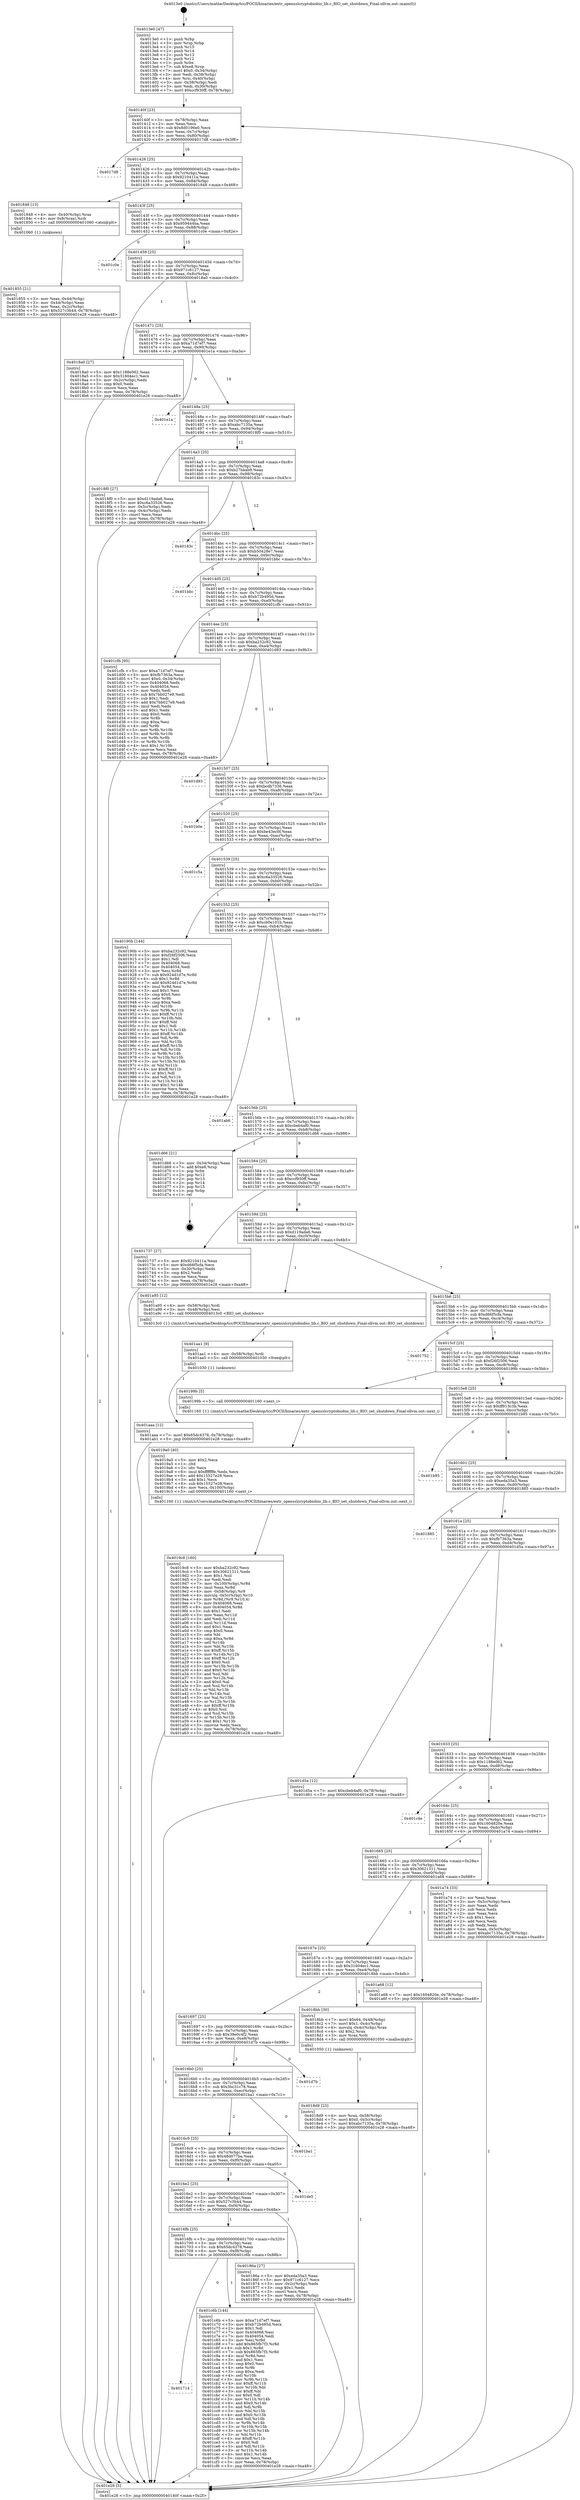 digraph "0x4013e0" {
  label = "0x4013e0 (/mnt/c/Users/mathe/Desktop/tcc/POCII/binaries/extr_opensslcryptobiobio_lib.c_BIO_set_shutdown_Final-ollvm.out::main(0))"
  labelloc = "t"
  node[shape=record]

  Entry [label="",width=0.3,height=0.3,shape=circle,fillcolor=black,style=filled]
  "0x40140f" [label="{
     0x40140f [23]\l
     | [instrs]\l
     &nbsp;&nbsp;0x40140f \<+3\>: mov -0x78(%rbp),%eax\l
     &nbsp;&nbsp;0x401412 \<+2\>: mov %eax,%ecx\l
     &nbsp;&nbsp;0x401414 \<+6\>: sub $0x8d0196e0,%ecx\l
     &nbsp;&nbsp;0x40141a \<+3\>: mov %eax,-0x7c(%rbp)\l
     &nbsp;&nbsp;0x40141d \<+3\>: mov %ecx,-0x80(%rbp)\l
     &nbsp;&nbsp;0x401420 \<+6\>: je 00000000004017d8 \<main+0x3f8\>\l
  }"]
  "0x4017d8" [label="{
     0x4017d8\l
  }", style=dashed]
  "0x401426" [label="{
     0x401426 [25]\l
     | [instrs]\l
     &nbsp;&nbsp;0x401426 \<+5\>: jmp 000000000040142b \<main+0x4b\>\l
     &nbsp;&nbsp;0x40142b \<+3\>: mov -0x7c(%rbp),%eax\l
     &nbsp;&nbsp;0x40142e \<+5\>: sub $0x9210411a,%eax\l
     &nbsp;&nbsp;0x401433 \<+6\>: mov %eax,-0x84(%rbp)\l
     &nbsp;&nbsp;0x401439 \<+6\>: je 0000000000401848 \<main+0x468\>\l
  }"]
  Exit [label="",width=0.3,height=0.3,shape=circle,fillcolor=black,style=filled,peripheries=2]
  "0x401848" [label="{
     0x401848 [13]\l
     | [instrs]\l
     &nbsp;&nbsp;0x401848 \<+4\>: mov -0x40(%rbp),%rax\l
     &nbsp;&nbsp;0x40184c \<+4\>: mov 0x8(%rax),%rdi\l
     &nbsp;&nbsp;0x401850 \<+5\>: call 0000000000401060 \<atoi@plt\>\l
     | [calls]\l
     &nbsp;&nbsp;0x401060 \{1\} (unknown)\l
  }"]
  "0x40143f" [label="{
     0x40143f [25]\l
     | [instrs]\l
     &nbsp;&nbsp;0x40143f \<+5\>: jmp 0000000000401444 \<main+0x64\>\l
     &nbsp;&nbsp;0x401444 \<+3\>: mov -0x7c(%rbp),%eax\l
     &nbsp;&nbsp;0x401447 \<+5\>: sub $0x959444ba,%eax\l
     &nbsp;&nbsp;0x40144c \<+6\>: mov %eax,-0x88(%rbp)\l
     &nbsp;&nbsp;0x401452 \<+6\>: je 0000000000401c0e \<main+0x82e\>\l
  }"]
  "0x401714" [label="{
     0x401714\l
  }", style=dashed]
  "0x401c0e" [label="{
     0x401c0e\l
  }", style=dashed]
  "0x401458" [label="{
     0x401458 [25]\l
     | [instrs]\l
     &nbsp;&nbsp;0x401458 \<+5\>: jmp 000000000040145d \<main+0x7d\>\l
     &nbsp;&nbsp;0x40145d \<+3\>: mov -0x7c(%rbp),%eax\l
     &nbsp;&nbsp;0x401460 \<+5\>: sub $0x971c6127,%eax\l
     &nbsp;&nbsp;0x401465 \<+6\>: mov %eax,-0x8c(%rbp)\l
     &nbsp;&nbsp;0x40146b \<+6\>: je 00000000004018a0 \<main+0x4c0\>\l
  }"]
  "0x401c6b" [label="{
     0x401c6b [144]\l
     | [instrs]\l
     &nbsp;&nbsp;0x401c6b \<+5\>: mov $0xa71d7ef7,%eax\l
     &nbsp;&nbsp;0x401c70 \<+5\>: mov $0xb72b495d,%ecx\l
     &nbsp;&nbsp;0x401c75 \<+2\>: mov $0x1,%dl\l
     &nbsp;&nbsp;0x401c77 \<+7\>: mov 0x404068,%esi\l
     &nbsp;&nbsp;0x401c7e \<+7\>: mov 0x404054,%edi\l
     &nbsp;&nbsp;0x401c85 \<+3\>: mov %esi,%r8d\l
     &nbsp;&nbsp;0x401c88 \<+7\>: add $0x865fb7f3,%r8d\l
     &nbsp;&nbsp;0x401c8f \<+4\>: sub $0x1,%r8d\l
     &nbsp;&nbsp;0x401c93 \<+7\>: sub $0x865fb7f3,%r8d\l
     &nbsp;&nbsp;0x401c9a \<+4\>: imul %r8d,%esi\l
     &nbsp;&nbsp;0x401c9e \<+3\>: and $0x1,%esi\l
     &nbsp;&nbsp;0x401ca1 \<+3\>: cmp $0x0,%esi\l
     &nbsp;&nbsp;0x401ca4 \<+4\>: sete %r9b\l
     &nbsp;&nbsp;0x401ca8 \<+3\>: cmp $0xa,%edi\l
     &nbsp;&nbsp;0x401cab \<+4\>: setl %r10b\l
     &nbsp;&nbsp;0x401caf \<+3\>: mov %r9b,%r11b\l
     &nbsp;&nbsp;0x401cb2 \<+4\>: xor $0xff,%r11b\l
     &nbsp;&nbsp;0x401cb6 \<+3\>: mov %r10b,%bl\l
     &nbsp;&nbsp;0x401cb9 \<+3\>: xor $0xff,%bl\l
     &nbsp;&nbsp;0x401cbc \<+3\>: xor $0x0,%dl\l
     &nbsp;&nbsp;0x401cbf \<+3\>: mov %r11b,%r14b\l
     &nbsp;&nbsp;0x401cc2 \<+4\>: and $0x0,%r14b\l
     &nbsp;&nbsp;0x401cc6 \<+3\>: and %dl,%r9b\l
     &nbsp;&nbsp;0x401cc9 \<+3\>: mov %bl,%r15b\l
     &nbsp;&nbsp;0x401ccc \<+4\>: and $0x0,%r15b\l
     &nbsp;&nbsp;0x401cd0 \<+3\>: and %dl,%r10b\l
     &nbsp;&nbsp;0x401cd3 \<+3\>: or %r9b,%r14b\l
     &nbsp;&nbsp;0x401cd6 \<+3\>: or %r10b,%r15b\l
     &nbsp;&nbsp;0x401cd9 \<+3\>: xor %r15b,%r14b\l
     &nbsp;&nbsp;0x401cdc \<+3\>: or %bl,%r11b\l
     &nbsp;&nbsp;0x401cdf \<+4\>: xor $0xff,%r11b\l
     &nbsp;&nbsp;0x401ce3 \<+3\>: or $0x0,%dl\l
     &nbsp;&nbsp;0x401ce6 \<+3\>: and %dl,%r11b\l
     &nbsp;&nbsp;0x401ce9 \<+3\>: or %r11b,%r14b\l
     &nbsp;&nbsp;0x401cec \<+4\>: test $0x1,%r14b\l
     &nbsp;&nbsp;0x401cf0 \<+3\>: cmovne %ecx,%eax\l
     &nbsp;&nbsp;0x401cf3 \<+3\>: mov %eax,-0x78(%rbp)\l
     &nbsp;&nbsp;0x401cf6 \<+5\>: jmp 0000000000401e28 \<main+0xa48\>\l
  }"]
  "0x4018a0" [label="{
     0x4018a0 [27]\l
     | [instrs]\l
     &nbsp;&nbsp;0x4018a0 \<+5\>: mov $0x1188e062,%eax\l
     &nbsp;&nbsp;0x4018a5 \<+5\>: mov $0x31604ec1,%ecx\l
     &nbsp;&nbsp;0x4018aa \<+3\>: mov -0x2c(%rbp),%edx\l
     &nbsp;&nbsp;0x4018ad \<+3\>: cmp $0x0,%edx\l
     &nbsp;&nbsp;0x4018b0 \<+3\>: cmove %ecx,%eax\l
     &nbsp;&nbsp;0x4018b3 \<+3\>: mov %eax,-0x78(%rbp)\l
     &nbsp;&nbsp;0x4018b6 \<+5\>: jmp 0000000000401e28 \<main+0xa48\>\l
  }"]
  "0x401471" [label="{
     0x401471 [25]\l
     | [instrs]\l
     &nbsp;&nbsp;0x401471 \<+5\>: jmp 0000000000401476 \<main+0x96\>\l
     &nbsp;&nbsp;0x401476 \<+3\>: mov -0x7c(%rbp),%eax\l
     &nbsp;&nbsp;0x401479 \<+5\>: sub $0xa71d7ef7,%eax\l
     &nbsp;&nbsp;0x40147e \<+6\>: mov %eax,-0x90(%rbp)\l
     &nbsp;&nbsp;0x401484 \<+6\>: je 0000000000401e1a \<main+0xa3a\>\l
  }"]
  "0x401aaa" [label="{
     0x401aaa [12]\l
     | [instrs]\l
     &nbsp;&nbsp;0x401aaa \<+7\>: movl $0x65dc4378,-0x78(%rbp)\l
     &nbsp;&nbsp;0x401ab1 \<+5\>: jmp 0000000000401e28 \<main+0xa48\>\l
  }"]
  "0x401e1a" [label="{
     0x401e1a\l
  }", style=dashed]
  "0x40148a" [label="{
     0x40148a [25]\l
     | [instrs]\l
     &nbsp;&nbsp;0x40148a \<+5\>: jmp 000000000040148f \<main+0xaf\>\l
     &nbsp;&nbsp;0x40148f \<+3\>: mov -0x7c(%rbp),%eax\l
     &nbsp;&nbsp;0x401492 \<+5\>: sub $0xabc7135a,%eax\l
     &nbsp;&nbsp;0x401497 \<+6\>: mov %eax,-0x94(%rbp)\l
     &nbsp;&nbsp;0x40149d \<+6\>: je 00000000004018f0 \<main+0x510\>\l
  }"]
  "0x401aa1" [label="{
     0x401aa1 [9]\l
     | [instrs]\l
     &nbsp;&nbsp;0x401aa1 \<+4\>: mov -0x58(%rbp),%rdi\l
     &nbsp;&nbsp;0x401aa5 \<+5\>: call 0000000000401030 \<free@plt\>\l
     | [calls]\l
     &nbsp;&nbsp;0x401030 \{1\} (unknown)\l
  }"]
  "0x4018f0" [label="{
     0x4018f0 [27]\l
     | [instrs]\l
     &nbsp;&nbsp;0x4018f0 \<+5\>: mov $0xd119ada6,%eax\l
     &nbsp;&nbsp;0x4018f5 \<+5\>: mov $0xc6a33526,%ecx\l
     &nbsp;&nbsp;0x4018fa \<+3\>: mov -0x5c(%rbp),%edx\l
     &nbsp;&nbsp;0x4018fd \<+3\>: cmp -0x4c(%rbp),%edx\l
     &nbsp;&nbsp;0x401900 \<+3\>: cmovl %ecx,%eax\l
     &nbsp;&nbsp;0x401903 \<+3\>: mov %eax,-0x78(%rbp)\l
     &nbsp;&nbsp;0x401906 \<+5\>: jmp 0000000000401e28 \<main+0xa48\>\l
  }"]
  "0x4014a3" [label="{
     0x4014a3 [25]\l
     | [instrs]\l
     &nbsp;&nbsp;0x4014a3 \<+5\>: jmp 00000000004014a8 \<main+0xc8\>\l
     &nbsp;&nbsp;0x4014a8 \<+3\>: mov -0x7c(%rbp),%eax\l
     &nbsp;&nbsp;0x4014ab \<+5\>: sub $0xb27bbab9,%eax\l
     &nbsp;&nbsp;0x4014b0 \<+6\>: mov %eax,-0x98(%rbp)\l
     &nbsp;&nbsp;0x4014b6 \<+6\>: je 000000000040183c \<main+0x45c\>\l
  }"]
  "0x4019c8" [label="{
     0x4019c8 [160]\l
     | [instrs]\l
     &nbsp;&nbsp;0x4019c8 \<+5\>: mov $0xba232c92,%ecx\l
     &nbsp;&nbsp;0x4019cd \<+5\>: mov $0x30621311,%edx\l
     &nbsp;&nbsp;0x4019d2 \<+3\>: mov $0x1,%sil\l
     &nbsp;&nbsp;0x4019d5 \<+2\>: xor %edi,%edi\l
     &nbsp;&nbsp;0x4019d7 \<+7\>: mov -0x100(%rbp),%r8d\l
     &nbsp;&nbsp;0x4019de \<+4\>: imul %eax,%r8d\l
     &nbsp;&nbsp;0x4019e2 \<+4\>: mov -0x58(%rbp),%r9\l
     &nbsp;&nbsp;0x4019e6 \<+4\>: movslq -0x5c(%rbp),%r10\l
     &nbsp;&nbsp;0x4019ea \<+4\>: mov %r8d,(%r9,%r10,4)\l
     &nbsp;&nbsp;0x4019ee \<+7\>: mov 0x404068,%eax\l
     &nbsp;&nbsp;0x4019f5 \<+8\>: mov 0x404054,%r8d\l
     &nbsp;&nbsp;0x4019fd \<+3\>: sub $0x1,%edi\l
     &nbsp;&nbsp;0x401a00 \<+3\>: mov %eax,%r11d\l
     &nbsp;&nbsp;0x401a03 \<+3\>: add %edi,%r11d\l
     &nbsp;&nbsp;0x401a06 \<+4\>: imul %r11d,%eax\l
     &nbsp;&nbsp;0x401a0a \<+3\>: and $0x1,%eax\l
     &nbsp;&nbsp;0x401a0d \<+3\>: cmp $0x0,%eax\l
     &nbsp;&nbsp;0x401a10 \<+3\>: sete %bl\l
     &nbsp;&nbsp;0x401a13 \<+4\>: cmp $0xa,%r8d\l
     &nbsp;&nbsp;0x401a17 \<+4\>: setl %r14b\l
     &nbsp;&nbsp;0x401a1b \<+3\>: mov %bl,%r15b\l
     &nbsp;&nbsp;0x401a1e \<+4\>: xor $0xff,%r15b\l
     &nbsp;&nbsp;0x401a22 \<+3\>: mov %r14b,%r12b\l
     &nbsp;&nbsp;0x401a25 \<+4\>: xor $0xff,%r12b\l
     &nbsp;&nbsp;0x401a29 \<+4\>: xor $0x0,%sil\l
     &nbsp;&nbsp;0x401a2d \<+3\>: mov %r15b,%r13b\l
     &nbsp;&nbsp;0x401a30 \<+4\>: and $0x0,%r13b\l
     &nbsp;&nbsp;0x401a34 \<+3\>: and %sil,%bl\l
     &nbsp;&nbsp;0x401a37 \<+3\>: mov %r12b,%al\l
     &nbsp;&nbsp;0x401a3a \<+2\>: and $0x0,%al\l
     &nbsp;&nbsp;0x401a3c \<+3\>: and %sil,%r14b\l
     &nbsp;&nbsp;0x401a3f \<+3\>: or %bl,%r13b\l
     &nbsp;&nbsp;0x401a42 \<+3\>: or %r14b,%al\l
     &nbsp;&nbsp;0x401a45 \<+3\>: xor %al,%r13b\l
     &nbsp;&nbsp;0x401a48 \<+3\>: or %r12b,%r15b\l
     &nbsp;&nbsp;0x401a4b \<+4\>: xor $0xff,%r15b\l
     &nbsp;&nbsp;0x401a4f \<+4\>: or $0x0,%sil\l
     &nbsp;&nbsp;0x401a53 \<+3\>: and %sil,%r15b\l
     &nbsp;&nbsp;0x401a56 \<+3\>: or %r15b,%r13b\l
     &nbsp;&nbsp;0x401a59 \<+4\>: test $0x1,%r13b\l
     &nbsp;&nbsp;0x401a5d \<+3\>: cmovne %edx,%ecx\l
     &nbsp;&nbsp;0x401a60 \<+3\>: mov %ecx,-0x78(%rbp)\l
     &nbsp;&nbsp;0x401a63 \<+5\>: jmp 0000000000401e28 \<main+0xa48\>\l
  }"]
  "0x40183c" [label="{
     0x40183c\l
  }", style=dashed]
  "0x4014bc" [label="{
     0x4014bc [25]\l
     | [instrs]\l
     &nbsp;&nbsp;0x4014bc \<+5\>: jmp 00000000004014c1 \<main+0xe1\>\l
     &nbsp;&nbsp;0x4014c1 \<+3\>: mov -0x7c(%rbp),%eax\l
     &nbsp;&nbsp;0x4014c4 \<+5\>: sub $0xb50428e7,%eax\l
     &nbsp;&nbsp;0x4014c9 \<+6\>: mov %eax,-0x9c(%rbp)\l
     &nbsp;&nbsp;0x4014cf \<+6\>: je 0000000000401bbc \<main+0x7dc\>\l
  }"]
  "0x4019a0" [label="{
     0x4019a0 [40]\l
     | [instrs]\l
     &nbsp;&nbsp;0x4019a0 \<+5\>: mov $0x2,%ecx\l
     &nbsp;&nbsp;0x4019a5 \<+1\>: cltd\l
     &nbsp;&nbsp;0x4019a6 \<+2\>: idiv %ecx\l
     &nbsp;&nbsp;0x4019a8 \<+6\>: imul $0xfffffffe,%edx,%ecx\l
     &nbsp;&nbsp;0x4019ae \<+6\>: add $0x15527e28,%ecx\l
     &nbsp;&nbsp;0x4019b4 \<+3\>: add $0x1,%ecx\l
     &nbsp;&nbsp;0x4019b7 \<+6\>: sub $0x15527e28,%ecx\l
     &nbsp;&nbsp;0x4019bd \<+6\>: mov %ecx,-0x100(%rbp)\l
     &nbsp;&nbsp;0x4019c3 \<+5\>: call 0000000000401160 \<next_i\>\l
     | [calls]\l
     &nbsp;&nbsp;0x401160 \{1\} (/mnt/c/Users/mathe/Desktop/tcc/POCII/binaries/extr_opensslcryptobiobio_lib.c_BIO_set_shutdown_Final-ollvm.out::next_i)\l
  }"]
  "0x401bbc" [label="{
     0x401bbc\l
  }", style=dashed]
  "0x4014d5" [label="{
     0x4014d5 [25]\l
     | [instrs]\l
     &nbsp;&nbsp;0x4014d5 \<+5\>: jmp 00000000004014da \<main+0xfa\>\l
     &nbsp;&nbsp;0x4014da \<+3\>: mov -0x7c(%rbp),%eax\l
     &nbsp;&nbsp;0x4014dd \<+5\>: sub $0xb72b495d,%eax\l
     &nbsp;&nbsp;0x4014e2 \<+6\>: mov %eax,-0xa0(%rbp)\l
     &nbsp;&nbsp;0x4014e8 \<+6\>: je 0000000000401cfb \<main+0x91b\>\l
  }"]
  "0x4018d9" [label="{
     0x4018d9 [23]\l
     | [instrs]\l
     &nbsp;&nbsp;0x4018d9 \<+4\>: mov %rax,-0x58(%rbp)\l
     &nbsp;&nbsp;0x4018dd \<+7\>: movl $0x0,-0x5c(%rbp)\l
     &nbsp;&nbsp;0x4018e4 \<+7\>: movl $0xabc7135a,-0x78(%rbp)\l
     &nbsp;&nbsp;0x4018eb \<+5\>: jmp 0000000000401e28 \<main+0xa48\>\l
  }"]
  "0x401cfb" [label="{
     0x401cfb [95]\l
     | [instrs]\l
     &nbsp;&nbsp;0x401cfb \<+5\>: mov $0xa71d7ef7,%eax\l
     &nbsp;&nbsp;0x401d00 \<+5\>: mov $0xfb7363a,%ecx\l
     &nbsp;&nbsp;0x401d05 \<+7\>: movl $0x0,-0x34(%rbp)\l
     &nbsp;&nbsp;0x401d0c \<+7\>: mov 0x404068,%edx\l
     &nbsp;&nbsp;0x401d13 \<+7\>: mov 0x404054,%esi\l
     &nbsp;&nbsp;0x401d1a \<+2\>: mov %edx,%edi\l
     &nbsp;&nbsp;0x401d1c \<+6\>: sub $0x7bb027e9,%edi\l
     &nbsp;&nbsp;0x401d22 \<+3\>: sub $0x1,%edi\l
     &nbsp;&nbsp;0x401d25 \<+6\>: add $0x7bb027e9,%edi\l
     &nbsp;&nbsp;0x401d2b \<+3\>: imul %edi,%edx\l
     &nbsp;&nbsp;0x401d2e \<+3\>: and $0x1,%edx\l
     &nbsp;&nbsp;0x401d31 \<+3\>: cmp $0x0,%edx\l
     &nbsp;&nbsp;0x401d34 \<+4\>: sete %r8b\l
     &nbsp;&nbsp;0x401d38 \<+3\>: cmp $0xa,%esi\l
     &nbsp;&nbsp;0x401d3b \<+4\>: setl %r9b\l
     &nbsp;&nbsp;0x401d3f \<+3\>: mov %r8b,%r10b\l
     &nbsp;&nbsp;0x401d42 \<+3\>: and %r9b,%r10b\l
     &nbsp;&nbsp;0x401d45 \<+3\>: xor %r9b,%r8b\l
     &nbsp;&nbsp;0x401d48 \<+3\>: or %r8b,%r10b\l
     &nbsp;&nbsp;0x401d4b \<+4\>: test $0x1,%r10b\l
     &nbsp;&nbsp;0x401d4f \<+3\>: cmovne %ecx,%eax\l
     &nbsp;&nbsp;0x401d52 \<+3\>: mov %eax,-0x78(%rbp)\l
     &nbsp;&nbsp;0x401d55 \<+5\>: jmp 0000000000401e28 \<main+0xa48\>\l
  }"]
  "0x4014ee" [label="{
     0x4014ee [25]\l
     | [instrs]\l
     &nbsp;&nbsp;0x4014ee \<+5\>: jmp 00000000004014f3 \<main+0x113\>\l
     &nbsp;&nbsp;0x4014f3 \<+3\>: mov -0x7c(%rbp),%eax\l
     &nbsp;&nbsp;0x4014f6 \<+5\>: sub $0xba232c92,%eax\l
     &nbsp;&nbsp;0x4014fb \<+6\>: mov %eax,-0xa4(%rbp)\l
     &nbsp;&nbsp;0x401501 \<+6\>: je 0000000000401d93 \<main+0x9b3\>\l
  }"]
  "0x4016fb" [label="{
     0x4016fb [25]\l
     | [instrs]\l
     &nbsp;&nbsp;0x4016fb \<+5\>: jmp 0000000000401700 \<main+0x320\>\l
     &nbsp;&nbsp;0x401700 \<+3\>: mov -0x7c(%rbp),%eax\l
     &nbsp;&nbsp;0x401703 \<+5\>: sub $0x65dc4378,%eax\l
     &nbsp;&nbsp;0x401708 \<+6\>: mov %eax,-0xf8(%rbp)\l
     &nbsp;&nbsp;0x40170e \<+6\>: je 0000000000401c6b \<main+0x88b\>\l
  }"]
  "0x401d93" [label="{
     0x401d93\l
  }", style=dashed]
  "0x401507" [label="{
     0x401507 [25]\l
     | [instrs]\l
     &nbsp;&nbsp;0x401507 \<+5\>: jmp 000000000040150c \<main+0x12c\>\l
     &nbsp;&nbsp;0x40150c \<+3\>: mov -0x7c(%rbp),%eax\l
     &nbsp;&nbsp;0x40150f \<+5\>: sub $0xbcdb7336,%eax\l
     &nbsp;&nbsp;0x401514 \<+6\>: mov %eax,-0xa8(%rbp)\l
     &nbsp;&nbsp;0x40151a \<+6\>: je 0000000000401b0e \<main+0x72e\>\l
  }"]
  "0x40186a" [label="{
     0x40186a [27]\l
     | [instrs]\l
     &nbsp;&nbsp;0x40186a \<+5\>: mov $0xeda35a3,%eax\l
     &nbsp;&nbsp;0x40186f \<+5\>: mov $0x971c6127,%ecx\l
     &nbsp;&nbsp;0x401874 \<+3\>: mov -0x2c(%rbp),%edx\l
     &nbsp;&nbsp;0x401877 \<+3\>: cmp $0x1,%edx\l
     &nbsp;&nbsp;0x40187a \<+3\>: cmovl %ecx,%eax\l
     &nbsp;&nbsp;0x40187d \<+3\>: mov %eax,-0x78(%rbp)\l
     &nbsp;&nbsp;0x401880 \<+5\>: jmp 0000000000401e28 \<main+0xa48\>\l
  }"]
  "0x401b0e" [label="{
     0x401b0e\l
  }", style=dashed]
  "0x401520" [label="{
     0x401520 [25]\l
     | [instrs]\l
     &nbsp;&nbsp;0x401520 \<+5\>: jmp 0000000000401525 \<main+0x145\>\l
     &nbsp;&nbsp;0x401525 \<+3\>: mov -0x7c(%rbp),%eax\l
     &nbsp;&nbsp;0x401528 \<+5\>: sub $0xbe43ec0f,%eax\l
     &nbsp;&nbsp;0x40152d \<+6\>: mov %eax,-0xac(%rbp)\l
     &nbsp;&nbsp;0x401533 \<+6\>: je 0000000000401c5a \<main+0x87a\>\l
  }"]
  "0x4016e2" [label="{
     0x4016e2 [25]\l
     | [instrs]\l
     &nbsp;&nbsp;0x4016e2 \<+5\>: jmp 00000000004016e7 \<main+0x307\>\l
     &nbsp;&nbsp;0x4016e7 \<+3\>: mov -0x7c(%rbp),%eax\l
     &nbsp;&nbsp;0x4016ea \<+5\>: sub $0x527c3b44,%eax\l
     &nbsp;&nbsp;0x4016ef \<+6\>: mov %eax,-0xf4(%rbp)\l
     &nbsp;&nbsp;0x4016f5 \<+6\>: je 000000000040186a \<main+0x48a\>\l
  }"]
  "0x401c5a" [label="{
     0x401c5a\l
  }", style=dashed]
  "0x401539" [label="{
     0x401539 [25]\l
     | [instrs]\l
     &nbsp;&nbsp;0x401539 \<+5\>: jmp 000000000040153e \<main+0x15e\>\l
     &nbsp;&nbsp;0x40153e \<+3\>: mov -0x7c(%rbp),%eax\l
     &nbsp;&nbsp;0x401541 \<+5\>: sub $0xc6a33526,%eax\l
     &nbsp;&nbsp;0x401546 \<+6\>: mov %eax,-0xb0(%rbp)\l
     &nbsp;&nbsp;0x40154c \<+6\>: je 000000000040190b \<main+0x52b\>\l
  }"]
  "0x401de5" [label="{
     0x401de5\l
  }", style=dashed]
  "0x40190b" [label="{
     0x40190b [144]\l
     | [instrs]\l
     &nbsp;&nbsp;0x40190b \<+5\>: mov $0xba232c92,%eax\l
     &nbsp;&nbsp;0x401910 \<+5\>: mov $0xf26f2506,%ecx\l
     &nbsp;&nbsp;0x401915 \<+2\>: mov $0x1,%dl\l
     &nbsp;&nbsp;0x401917 \<+7\>: mov 0x404068,%esi\l
     &nbsp;&nbsp;0x40191e \<+7\>: mov 0x404054,%edi\l
     &nbsp;&nbsp;0x401925 \<+3\>: mov %esi,%r8d\l
     &nbsp;&nbsp;0x401928 \<+7\>: sub $0x924d1d7e,%r8d\l
     &nbsp;&nbsp;0x40192f \<+4\>: sub $0x1,%r8d\l
     &nbsp;&nbsp;0x401933 \<+7\>: add $0x924d1d7e,%r8d\l
     &nbsp;&nbsp;0x40193a \<+4\>: imul %r8d,%esi\l
     &nbsp;&nbsp;0x40193e \<+3\>: and $0x1,%esi\l
     &nbsp;&nbsp;0x401941 \<+3\>: cmp $0x0,%esi\l
     &nbsp;&nbsp;0x401944 \<+4\>: sete %r9b\l
     &nbsp;&nbsp;0x401948 \<+3\>: cmp $0xa,%edi\l
     &nbsp;&nbsp;0x40194b \<+4\>: setl %r10b\l
     &nbsp;&nbsp;0x40194f \<+3\>: mov %r9b,%r11b\l
     &nbsp;&nbsp;0x401952 \<+4\>: xor $0xff,%r11b\l
     &nbsp;&nbsp;0x401956 \<+3\>: mov %r10b,%bl\l
     &nbsp;&nbsp;0x401959 \<+3\>: xor $0xff,%bl\l
     &nbsp;&nbsp;0x40195c \<+3\>: xor $0x1,%dl\l
     &nbsp;&nbsp;0x40195f \<+3\>: mov %r11b,%r14b\l
     &nbsp;&nbsp;0x401962 \<+4\>: and $0xff,%r14b\l
     &nbsp;&nbsp;0x401966 \<+3\>: and %dl,%r9b\l
     &nbsp;&nbsp;0x401969 \<+3\>: mov %bl,%r15b\l
     &nbsp;&nbsp;0x40196c \<+4\>: and $0xff,%r15b\l
     &nbsp;&nbsp;0x401970 \<+3\>: and %dl,%r10b\l
     &nbsp;&nbsp;0x401973 \<+3\>: or %r9b,%r14b\l
     &nbsp;&nbsp;0x401976 \<+3\>: or %r10b,%r15b\l
     &nbsp;&nbsp;0x401979 \<+3\>: xor %r15b,%r14b\l
     &nbsp;&nbsp;0x40197c \<+3\>: or %bl,%r11b\l
     &nbsp;&nbsp;0x40197f \<+4\>: xor $0xff,%r11b\l
     &nbsp;&nbsp;0x401983 \<+3\>: or $0x1,%dl\l
     &nbsp;&nbsp;0x401986 \<+3\>: and %dl,%r11b\l
     &nbsp;&nbsp;0x401989 \<+3\>: or %r11b,%r14b\l
     &nbsp;&nbsp;0x40198c \<+4\>: test $0x1,%r14b\l
     &nbsp;&nbsp;0x401990 \<+3\>: cmovne %ecx,%eax\l
     &nbsp;&nbsp;0x401993 \<+3\>: mov %eax,-0x78(%rbp)\l
     &nbsp;&nbsp;0x401996 \<+5\>: jmp 0000000000401e28 \<main+0xa48\>\l
  }"]
  "0x401552" [label="{
     0x401552 [25]\l
     | [instrs]\l
     &nbsp;&nbsp;0x401552 \<+5\>: jmp 0000000000401557 \<main+0x177\>\l
     &nbsp;&nbsp;0x401557 \<+3\>: mov -0x7c(%rbp),%eax\l
     &nbsp;&nbsp;0x40155a \<+5\>: sub $0xcb0e101b,%eax\l
     &nbsp;&nbsp;0x40155f \<+6\>: mov %eax,-0xb4(%rbp)\l
     &nbsp;&nbsp;0x401565 \<+6\>: je 0000000000401ab6 \<main+0x6d6\>\l
  }"]
  "0x4016c9" [label="{
     0x4016c9 [25]\l
     | [instrs]\l
     &nbsp;&nbsp;0x4016c9 \<+5\>: jmp 00000000004016ce \<main+0x2ee\>\l
     &nbsp;&nbsp;0x4016ce \<+3\>: mov -0x7c(%rbp),%eax\l
     &nbsp;&nbsp;0x4016d1 \<+5\>: sub $0x48d077ba,%eax\l
     &nbsp;&nbsp;0x4016d6 \<+6\>: mov %eax,-0xf0(%rbp)\l
     &nbsp;&nbsp;0x4016dc \<+6\>: je 0000000000401de5 \<main+0xa05\>\l
  }"]
  "0x401ab6" [label="{
     0x401ab6\l
  }", style=dashed]
  "0x40156b" [label="{
     0x40156b [25]\l
     | [instrs]\l
     &nbsp;&nbsp;0x40156b \<+5\>: jmp 0000000000401570 \<main+0x190\>\l
     &nbsp;&nbsp;0x401570 \<+3\>: mov -0x7c(%rbp),%eax\l
     &nbsp;&nbsp;0x401573 \<+5\>: sub $0xcbeb4af0,%eax\l
     &nbsp;&nbsp;0x401578 \<+6\>: mov %eax,-0xb8(%rbp)\l
     &nbsp;&nbsp;0x40157e \<+6\>: je 0000000000401d66 \<main+0x986\>\l
  }"]
  "0x401ba1" [label="{
     0x401ba1\l
  }", style=dashed]
  "0x401d66" [label="{
     0x401d66 [21]\l
     | [instrs]\l
     &nbsp;&nbsp;0x401d66 \<+3\>: mov -0x34(%rbp),%eax\l
     &nbsp;&nbsp;0x401d69 \<+7\>: add $0xe8,%rsp\l
     &nbsp;&nbsp;0x401d70 \<+1\>: pop %rbx\l
     &nbsp;&nbsp;0x401d71 \<+2\>: pop %r12\l
     &nbsp;&nbsp;0x401d73 \<+2\>: pop %r13\l
     &nbsp;&nbsp;0x401d75 \<+2\>: pop %r14\l
     &nbsp;&nbsp;0x401d77 \<+2\>: pop %r15\l
     &nbsp;&nbsp;0x401d79 \<+1\>: pop %rbp\l
     &nbsp;&nbsp;0x401d7a \<+1\>: ret\l
  }"]
  "0x401584" [label="{
     0x401584 [25]\l
     | [instrs]\l
     &nbsp;&nbsp;0x401584 \<+5\>: jmp 0000000000401589 \<main+0x1a9\>\l
     &nbsp;&nbsp;0x401589 \<+3\>: mov -0x7c(%rbp),%eax\l
     &nbsp;&nbsp;0x40158c \<+5\>: sub $0xccf930ff,%eax\l
     &nbsp;&nbsp;0x401591 \<+6\>: mov %eax,-0xbc(%rbp)\l
     &nbsp;&nbsp;0x401597 \<+6\>: je 0000000000401737 \<main+0x357\>\l
  }"]
  "0x4016b0" [label="{
     0x4016b0 [25]\l
     | [instrs]\l
     &nbsp;&nbsp;0x4016b0 \<+5\>: jmp 00000000004016b5 \<main+0x2d5\>\l
     &nbsp;&nbsp;0x4016b5 \<+3\>: mov -0x7c(%rbp),%eax\l
     &nbsp;&nbsp;0x4016b8 \<+5\>: sub $0x3bc31c78,%eax\l
     &nbsp;&nbsp;0x4016bd \<+6\>: mov %eax,-0xec(%rbp)\l
     &nbsp;&nbsp;0x4016c3 \<+6\>: je 0000000000401ba1 \<main+0x7c1\>\l
  }"]
  "0x401737" [label="{
     0x401737 [27]\l
     | [instrs]\l
     &nbsp;&nbsp;0x401737 \<+5\>: mov $0x9210411a,%eax\l
     &nbsp;&nbsp;0x40173c \<+5\>: mov $0xd66f5cfa,%ecx\l
     &nbsp;&nbsp;0x401741 \<+3\>: mov -0x30(%rbp),%edx\l
     &nbsp;&nbsp;0x401744 \<+3\>: cmp $0x2,%edx\l
     &nbsp;&nbsp;0x401747 \<+3\>: cmovne %ecx,%eax\l
     &nbsp;&nbsp;0x40174a \<+3\>: mov %eax,-0x78(%rbp)\l
     &nbsp;&nbsp;0x40174d \<+5\>: jmp 0000000000401e28 \<main+0xa48\>\l
  }"]
  "0x40159d" [label="{
     0x40159d [25]\l
     | [instrs]\l
     &nbsp;&nbsp;0x40159d \<+5\>: jmp 00000000004015a2 \<main+0x1c2\>\l
     &nbsp;&nbsp;0x4015a2 \<+3\>: mov -0x7c(%rbp),%eax\l
     &nbsp;&nbsp;0x4015a5 \<+5\>: sub $0xd119ada6,%eax\l
     &nbsp;&nbsp;0x4015aa \<+6\>: mov %eax,-0xc0(%rbp)\l
     &nbsp;&nbsp;0x4015b0 \<+6\>: je 0000000000401a95 \<main+0x6b5\>\l
  }"]
  "0x401e28" [label="{
     0x401e28 [5]\l
     | [instrs]\l
     &nbsp;&nbsp;0x401e28 \<+5\>: jmp 000000000040140f \<main+0x2f\>\l
  }"]
  "0x4013e0" [label="{
     0x4013e0 [47]\l
     | [instrs]\l
     &nbsp;&nbsp;0x4013e0 \<+1\>: push %rbp\l
     &nbsp;&nbsp;0x4013e1 \<+3\>: mov %rsp,%rbp\l
     &nbsp;&nbsp;0x4013e4 \<+2\>: push %r15\l
     &nbsp;&nbsp;0x4013e6 \<+2\>: push %r14\l
     &nbsp;&nbsp;0x4013e8 \<+2\>: push %r13\l
     &nbsp;&nbsp;0x4013ea \<+2\>: push %r12\l
     &nbsp;&nbsp;0x4013ec \<+1\>: push %rbx\l
     &nbsp;&nbsp;0x4013ed \<+7\>: sub $0xe8,%rsp\l
     &nbsp;&nbsp;0x4013f4 \<+7\>: movl $0x0,-0x34(%rbp)\l
     &nbsp;&nbsp;0x4013fb \<+3\>: mov %edi,-0x38(%rbp)\l
     &nbsp;&nbsp;0x4013fe \<+4\>: mov %rsi,-0x40(%rbp)\l
     &nbsp;&nbsp;0x401402 \<+3\>: mov -0x38(%rbp),%edi\l
     &nbsp;&nbsp;0x401405 \<+3\>: mov %edi,-0x30(%rbp)\l
     &nbsp;&nbsp;0x401408 \<+7\>: movl $0xccf930ff,-0x78(%rbp)\l
  }"]
  "0x401855" [label="{
     0x401855 [21]\l
     | [instrs]\l
     &nbsp;&nbsp;0x401855 \<+3\>: mov %eax,-0x44(%rbp)\l
     &nbsp;&nbsp;0x401858 \<+3\>: mov -0x44(%rbp),%eax\l
     &nbsp;&nbsp;0x40185b \<+3\>: mov %eax,-0x2c(%rbp)\l
     &nbsp;&nbsp;0x40185e \<+7\>: movl $0x527c3b44,-0x78(%rbp)\l
     &nbsp;&nbsp;0x401865 \<+5\>: jmp 0000000000401e28 \<main+0xa48\>\l
  }"]
  "0x401d7b" [label="{
     0x401d7b\l
  }", style=dashed]
  "0x401a95" [label="{
     0x401a95 [12]\l
     | [instrs]\l
     &nbsp;&nbsp;0x401a95 \<+4\>: mov -0x58(%rbp),%rdi\l
     &nbsp;&nbsp;0x401a99 \<+3\>: mov -0x48(%rbp),%esi\l
     &nbsp;&nbsp;0x401a9c \<+5\>: call 00000000004013c0 \<BIO_set_shutdown\>\l
     | [calls]\l
     &nbsp;&nbsp;0x4013c0 \{1\} (/mnt/c/Users/mathe/Desktop/tcc/POCII/binaries/extr_opensslcryptobiobio_lib.c_BIO_set_shutdown_Final-ollvm.out::BIO_set_shutdown)\l
  }"]
  "0x4015b6" [label="{
     0x4015b6 [25]\l
     | [instrs]\l
     &nbsp;&nbsp;0x4015b6 \<+5\>: jmp 00000000004015bb \<main+0x1db\>\l
     &nbsp;&nbsp;0x4015bb \<+3\>: mov -0x7c(%rbp),%eax\l
     &nbsp;&nbsp;0x4015be \<+5\>: sub $0xd66f5cfa,%eax\l
     &nbsp;&nbsp;0x4015c3 \<+6\>: mov %eax,-0xc4(%rbp)\l
     &nbsp;&nbsp;0x4015c9 \<+6\>: je 0000000000401752 \<main+0x372\>\l
  }"]
  "0x401697" [label="{
     0x401697 [25]\l
     | [instrs]\l
     &nbsp;&nbsp;0x401697 \<+5\>: jmp 000000000040169c \<main+0x2bc\>\l
     &nbsp;&nbsp;0x40169c \<+3\>: mov -0x7c(%rbp),%eax\l
     &nbsp;&nbsp;0x40169f \<+5\>: sub $0x39e0c4f2,%eax\l
     &nbsp;&nbsp;0x4016a4 \<+6\>: mov %eax,-0xe8(%rbp)\l
     &nbsp;&nbsp;0x4016aa \<+6\>: je 0000000000401d7b \<main+0x99b\>\l
  }"]
  "0x401752" [label="{
     0x401752\l
  }", style=dashed]
  "0x4015cf" [label="{
     0x4015cf [25]\l
     | [instrs]\l
     &nbsp;&nbsp;0x4015cf \<+5\>: jmp 00000000004015d4 \<main+0x1f4\>\l
     &nbsp;&nbsp;0x4015d4 \<+3\>: mov -0x7c(%rbp),%eax\l
     &nbsp;&nbsp;0x4015d7 \<+5\>: sub $0xf26f2506,%eax\l
     &nbsp;&nbsp;0x4015dc \<+6\>: mov %eax,-0xc8(%rbp)\l
     &nbsp;&nbsp;0x4015e2 \<+6\>: je 000000000040199b \<main+0x5bb\>\l
  }"]
  "0x4018bb" [label="{
     0x4018bb [30]\l
     | [instrs]\l
     &nbsp;&nbsp;0x4018bb \<+7\>: movl $0x64,-0x48(%rbp)\l
     &nbsp;&nbsp;0x4018c2 \<+7\>: movl $0x1,-0x4c(%rbp)\l
     &nbsp;&nbsp;0x4018c9 \<+4\>: movslq -0x4c(%rbp),%rax\l
     &nbsp;&nbsp;0x4018cd \<+4\>: shl $0x2,%rax\l
     &nbsp;&nbsp;0x4018d1 \<+3\>: mov %rax,%rdi\l
     &nbsp;&nbsp;0x4018d4 \<+5\>: call 0000000000401050 \<malloc@plt\>\l
     | [calls]\l
     &nbsp;&nbsp;0x401050 \{1\} (unknown)\l
  }"]
  "0x40199b" [label="{
     0x40199b [5]\l
     | [instrs]\l
     &nbsp;&nbsp;0x40199b \<+5\>: call 0000000000401160 \<next_i\>\l
     | [calls]\l
     &nbsp;&nbsp;0x401160 \{1\} (/mnt/c/Users/mathe/Desktop/tcc/POCII/binaries/extr_opensslcryptobiobio_lib.c_BIO_set_shutdown_Final-ollvm.out::next_i)\l
  }"]
  "0x4015e8" [label="{
     0x4015e8 [25]\l
     | [instrs]\l
     &nbsp;&nbsp;0x4015e8 \<+5\>: jmp 00000000004015ed \<main+0x20d\>\l
     &nbsp;&nbsp;0x4015ed \<+3\>: mov -0x7c(%rbp),%eax\l
     &nbsp;&nbsp;0x4015f0 \<+5\>: sub $0xff913c3b,%eax\l
     &nbsp;&nbsp;0x4015f5 \<+6\>: mov %eax,-0xcc(%rbp)\l
     &nbsp;&nbsp;0x4015fb \<+6\>: je 0000000000401b95 \<main+0x7b5\>\l
  }"]
  "0x40167e" [label="{
     0x40167e [25]\l
     | [instrs]\l
     &nbsp;&nbsp;0x40167e \<+5\>: jmp 0000000000401683 \<main+0x2a3\>\l
     &nbsp;&nbsp;0x401683 \<+3\>: mov -0x7c(%rbp),%eax\l
     &nbsp;&nbsp;0x401686 \<+5\>: sub $0x31604ec1,%eax\l
     &nbsp;&nbsp;0x40168b \<+6\>: mov %eax,-0xe4(%rbp)\l
     &nbsp;&nbsp;0x401691 \<+6\>: je 00000000004018bb \<main+0x4db\>\l
  }"]
  "0x401b95" [label="{
     0x401b95\l
  }", style=dashed]
  "0x401601" [label="{
     0x401601 [25]\l
     | [instrs]\l
     &nbsp;&nbsp;0x401601 \<+5\>: jmp 0000000000401606 \<main+0x226\>\l
     &nbsp;&nbsp;0x401606 \<+3\>: mov -0x7c(%rbp),%eax\l
     &nbsp;&nbsp;0x401609 \<+5\>: sub $0xeda35a3,%eax\l
     &nbsp;&nbsp;0x40160e \<+6\>: mov %eax,-0xd0(%rbp)\l
     &nbsp;&nbsp;0x401614 \<+6\>: je 0000000000401885 \<main+0x4a5\>\l
  }"]
  "0x401a68" [label="{
     0x401a68 [12]\l
     | [instrs]\l
     &nbsp;&nbsp;0x401a68 \<+7\>: movl $0x1604820e,-0x78(%rbp)\l
     &nbsp;&nbsp;0x401a6f \<+5\>: jmp 0000000000401e28 \<main+0xa48\>\l
  }"]
  "0x401885" [label="{
     0x401885\l
  }", style=dashed]
  "0x40161a" [label="{
     0x40161a [25]\l
     | [instrs]\l
     &nbsp;&nbsp;0x40161a \<+5\>: jmp 000000000040161f \<main+0x23f\>\l
     &nbsp;&nbsp;0x40161f \<+3\>: mov -0x7c(%rbp),%eax\l
     &nbsp;&nbsp;0x401622 \<+5\>: sub $0xfb7363a,%eax\l
     &nbsp;&nbsp;0x401627 \<+6\>: mov %eax,-0xd4(%rbp)\l
     &nbsp;&nbsp;0x40162d \<+6\>: je 0000000000401d5a \<main+0x97a\>\l
  }"]
  "0x401665" [label="{
     0x401665 [25]\l
     | [instrs]\l
     &nbsp;&nbsp;0x401665 \<+5\>: jmp 000000000040166a \<main+0x28a\>\l
     &nbsp;&nbsp;0x40166a \<+3\>: mov -0x7c(%rbp),%eax\l
     &nbsp;&nbsp;0x40166d \<+5\>: sub $0x30621311,%eax\l
     &nbsp;&nbsp;0x401672 \<+6\>: mov %eax,-0xe0(%rbp)\l
     &nbsp;&nbsp;0x401678 \<+6\>: je 0000000000401a68 \<main+0x688\>\l
  }"]
  "0x401d5a" [label="{
     0x401d5a [12]\l
     | [instrs]\l
     &nbsp;&nbsp;0x401d5a \<+7\>: movl $0xcbeb4af0,-0x78(%rbp)\l
     &nbsp;&nbsp;0x401d61 \<+5\>: jmp 0000000000401e28 \<main+0xa48\>\l
  }"]
  "0x401633" [label="{
     0x401633 [25]\l
     | [instrs]\l
     &nbsp;&nbsp;0x401633 \<+5\>: jmp 0000000000401638 \<main+0x258\>\l
     &nbsp;&nbsp;0x401638 \<+3\>: mov -0x7c(%rbp),%eax\l
     &nbsp;&nbsp;0x40163b \<+5\>: sub $0x1188e062,%eax\l
     &nbsp;&nbsp;0x401640 \<+6\>: mov %eax,-0xd8(%rbp)\l
     &nbsp;&nbsp;0x401646 \<+6\>: je 0000000000401c4e \<main+0x86e\>\l
  }"]
  "0x401a74" [label="{
     0x401a74 [33]\l
     | [instrs]\l
     &nbsp;&nbsp;0x401a74 \<+2\>: xor %eax,%eax\l
     &nbsp;&nbsp;0x401a76 \<+3\>: mov -0x5c(%rbp),%ecx\l
     &nbsp;&nbsp;0x401a79 \<+2\>: mov %eax,%edx\l
     &nbsp;&nbsp;0x401a7b \<+2\>: sub %ecx,%edx\l
     &nbsp;&nbsp;0x401a7d \<+2\>: mov %eax,%ecx\l
     &nbsp;&nbsp;0x401a7f \<+3\>: sub $0x1,%ecx\l
     &nbsp;&nbsp;0x401a82 \<+2\>: add %ecx,%edx\l
     &nbsp;&nbsp;0x401a84 \<+2\>: sub %edx,%eax\l
     &nbsp;&nbsp;0x401a86 \<+3\>: mov %eax,-0x5c(%rbp)\l
     &nbsp;&nbsp;0x401a89 \<+7\>: movl $0xabc7135a,-0x78(%rbp)\l
     &nbsp;&nbsp;0x401a90 \<+5\>: jmp 0000000000401e28 \<main+0xa48\>\l
  }"]
  "0x401c4e" [label="{
     0x401c4e\l
  }", style=dashed]
  "0x40164c" [label="{
     0x40164c [25]\l
     | [instrs]\l
     &nbsp;&nbsp;0x40164c \<+5\>: jmp 0000000000401651 \<main+0x271\>\l
     &nbsp;&nbsp;0x401651 \<+3\>: mov -0x7c(%rbp),%eax\l
     &nbsp;&nbsp;0x401654 \<+5\>: sub $0x1604820e,%eax\l
     &nbsp;&nbsp;0x401659 \<+6\>: mov %eax,-0xdc(%rbp)\l
     &nbsp;&nbsp;0x40165f \<+6\>: je 0000000000401a74 \<main+0x694\>\l
  }"]
  Entry -> "0x4013e0" [label=" 1"]
  "0x40140f" -> "0x4017d8" [label=" 0"]
  "0x40140f" -> "0x401426" [label=" 16"]
  "0x401d66" -> Exit [label=" 1"]
  "0x401426" -> "0x401848" [label=" 1"]
  "0x401426" -> "0x40143f" [label=" 15"]
  "0x401d5a" -> "0x401e28" [label=" 1"]
  "0x40143f" -> "0x401c0e" [label=" 0"]
  "0x40143f" -> "0x401458" [label=" 15"]
  "0x401cfb" -> "0x401e28" [label=" 1"]
  "0x401458" -> "0x4018a0" [label=" 1"]
  "0x401458" -> "0x401471" [label=" 14"]
  "0x401c6b" -> "0x401e28" [label=" 1"]
  "0x401471" -> "0x401e1a" [label=" 0"]
  "0x401471" -> "0x40148a" [label=" 14"]
  "0x4016fb" -> "0x401c6b" [label=" 1"]
  "0x40148a" -> "0x4018f0" [label=" 2"]
  "0x40148a" -> "0x4014a3" [label=" 12"]
  "0x4016fb" -> "0x401714" [label=" 0"]
  "0x4014a3" -> "0x40183c" [label=" 0"]
  "0x4014a3" -> "0x4014bc" [label=" 12"]
  "0x401aaa" -> "0x401e28" [label=" 1"]
  "0x4014bc" -> "0x401bbc" [label=" 0"]
  "0x4014bc" -> "0x4014d5" [label=" 12"]
  "0x401aa1" -> "0x401aaa" [label=" 1"]
  "0x4014d5" -> "0x401cfb" [label=" 1"]
  "0x4014d5" -> "0x4014ee" [label=" 11"]
  "0x401a95" -> "0x401aa1" [label=" 1"]
  "0x4014ee" -> "0x401d93" [label=" 0"]
  "0x4014ee" -> "0x401507" [label=" 11"]
  "0x401a74" -> "0x401e28" [label=" 1"]
  "0x401507" -> "0x401b0e" [label=" 0"]
  "0x401507" -> "0x401520" [label=" 11"]
  "0x401a68" -> "0x401e28" [label=" 1"]
  "0x401520" -> "0x401c5a" [label=" 0"]
  "0x401520" -> "0x401539" [label=" 11"]
  "0x4019a0" -> "0x4019c8" [label=" 1"]
  "0x401539" -> "0x40190b" [label=" 1"]
  "0x401539" -> "0x401552" [label=" 10"]
  "0x40199b" -> "0x4019a0" [label=" 1"]
  "0x401552" -> "0x401ab6" [label=" 0"]
  "0x401552" -> "0x40156b" [label=" 10"]
  "0x4018f0" -> "0x401e28" [label=" 2"]
  "0x40156b" -> "0x401d66" [label=" 1"]
  "0x40156b" -> "0x401584" [label=" 9"]
  "0x4018d9" -> "0x401e28" [label=" 1"]
  "0x401584" -> "0x401737" [label=" 1"]
  "0x401584" -> "0x40159d" [label=" 8"]
  "0x401737" -> "0x401e28" [label=" 1"]
  "0x4013e0" -> "0x40140f" [label=" 1"]
  "0x401e28" -> "0x40140f" [label=" 15"]
  "0x401848" -> "0x401855" [label=" 1"]
  "0x401855" -> "0x401e28" [label=" 1"]
  "0x4018a0" -> "0x401e28" [label=" 1"]
  "0x40159d" -> "0x401a95" [label=" 1"]
  "0x40159d" -> "0x4015b6" [label=" 7"]
  "0x40186a" -> "0x401e28" [label=" 1"]
  "0x4015b6" -> "0x401752" [label=" 0"]
  "0x4015b6" -> "0x4015cf" [label=" 7"]
  "0x4016e2" -> "0x40186a" [label=" 1"]
  "0x4015cf" -> "0x40199b" [label=" 1"]
  "0x4015cf" -> "0x4015e8" [label=" 6"]
  "0x4019c8" -> "0x401e28" [label=" 1"]
  "0x4015e8" -> "0x401b95" [label=" 0"]
  "0x4015e8" -> "0x401601" [label=" 6"]
  "0x4016c9" -> "0x401de5" [label=" 0"]
  "0x401601" -> "0x401885" [label=" 0"]
  "0x401601" -> "0x40161a" [label=" 6"]
  "0x40190b" -> "0x401e28" [label=" 1"]
  "0x40161a" -> "0x401d5a" [label=" 1"]
  "0x40161a" -> "0x401633" [label=" 5"]
  "0x4016b0" -> "0x401ba1" [label=" 0"]
  "0x401633" -> "0x401c4e" [label=" 0"]
  "0x401633" -> "0x40164c" [label=" 5"]
  "0x4018bb" -> "0x4018d9" [label=" 1"]
  "0x40164c" -> "0x401a74" [label=" 1"]
  "0x40164c" -> "0x401665" [label=" 4"]
  "0x4016b0" -> "0x4016c9" [label=" 2"]
  "0x401665" -> "0x401a68" [label=" 1"]
  "0x401665" -> "0x40167e" [label=" 3"]
  "0x4016c9" -> "0x4016e2" [label=" 2"]
  "0x40167e" -> "0x4018bb" [label=" 1"]
  "0x40167e" -> "0x401697" [label=" 2"]
  "0x4016e2" -> "0x4016fb" [label=" 1"]
  "0x401697" -> "0x401d7b" [label=" 0"]
  "0x401697" -> "0x4016b0" [label=" 2"]
}
